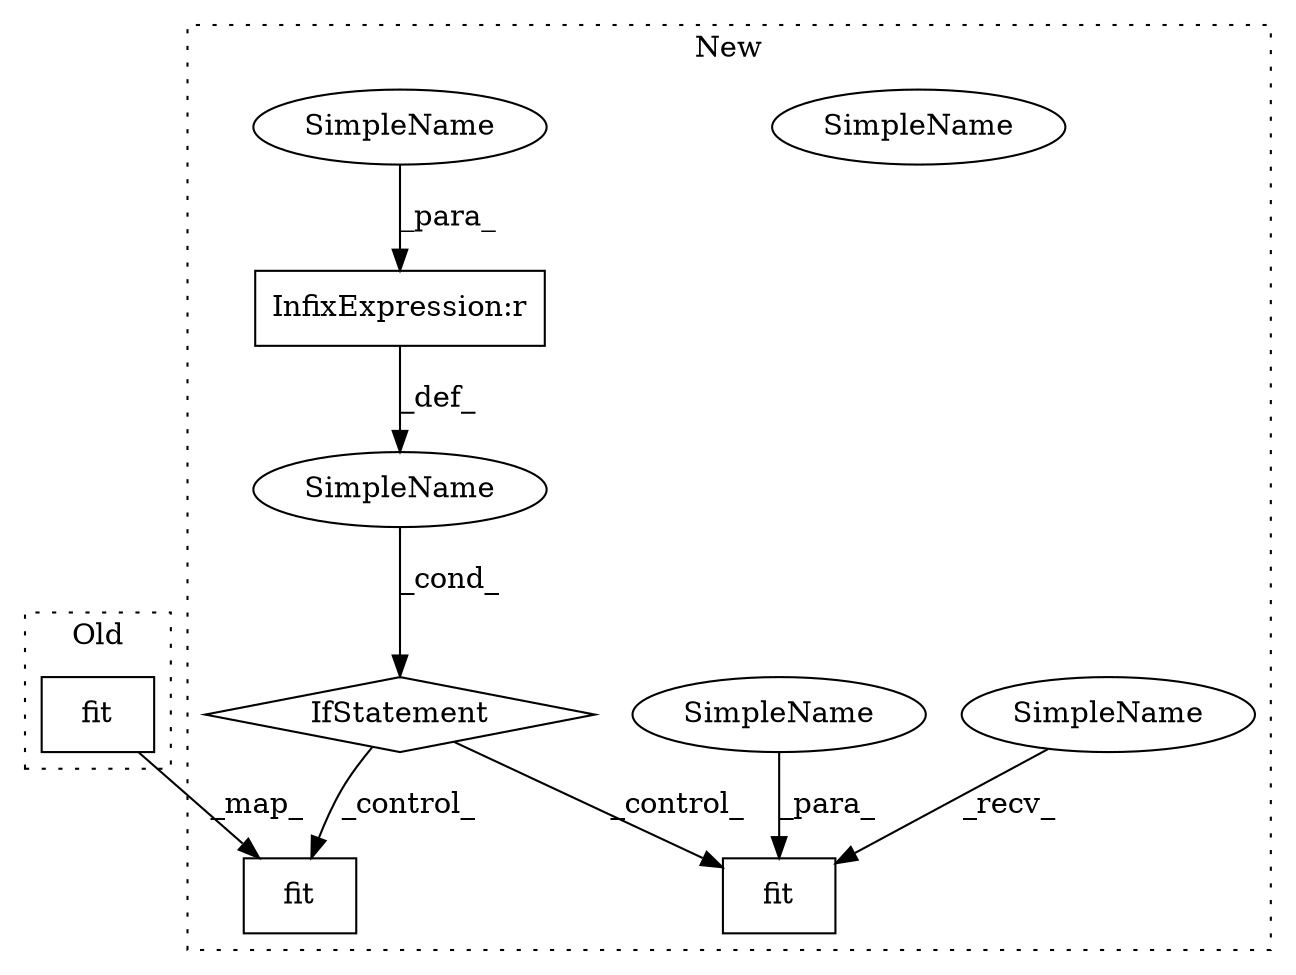 digraph G {
subgraph cluster0 {
1 [label="fit" a="32" s="2502,2529" l="4,1" shape="box"];
label = "Old";
style="dotted";
}
subgraph cluster1 {
2 [label="fit" a="32" s="2541,2568" l="4,1" shape="box"];
3 [label="SimpleName" a="42" s="" l="" shape="ellipse"];
4 [label="IfStatement" a="25" s="2498,2523" l="4,2" shape="diamond"];
5 [label="InfixExpression:r" a="27" s="2515" l="4" shape="box"];
6 [label="SimpleName" a="42" s="2519" l="4" shape="ellipse"];
7 [label="fit" a="32" s="2603,2644" l="4,1" shape="box"];
8 [label="SimpleName" a="42" s="2519" l="4" shape="ellipse"];
9 [label="SimpleName" a="42" s="2607" l="1" shape="ellipse"];
10 [label="SimpleName" a="42" s="2599" l="3" shape="ellipse"];
label = "New";
style="dotted";
}
1 -> 2 [label="_map_"];
3 -> 4 [label="_cond_"];
4 -> 2 [label="_control_"];
4 -> 7 [label="_control_"];
5 -> 3 [label="_def_"];
8 -> 5 [label="_para_"];
9 -> 7 [label="_para_"];
10 -> 7 [label="_recv_"];
}